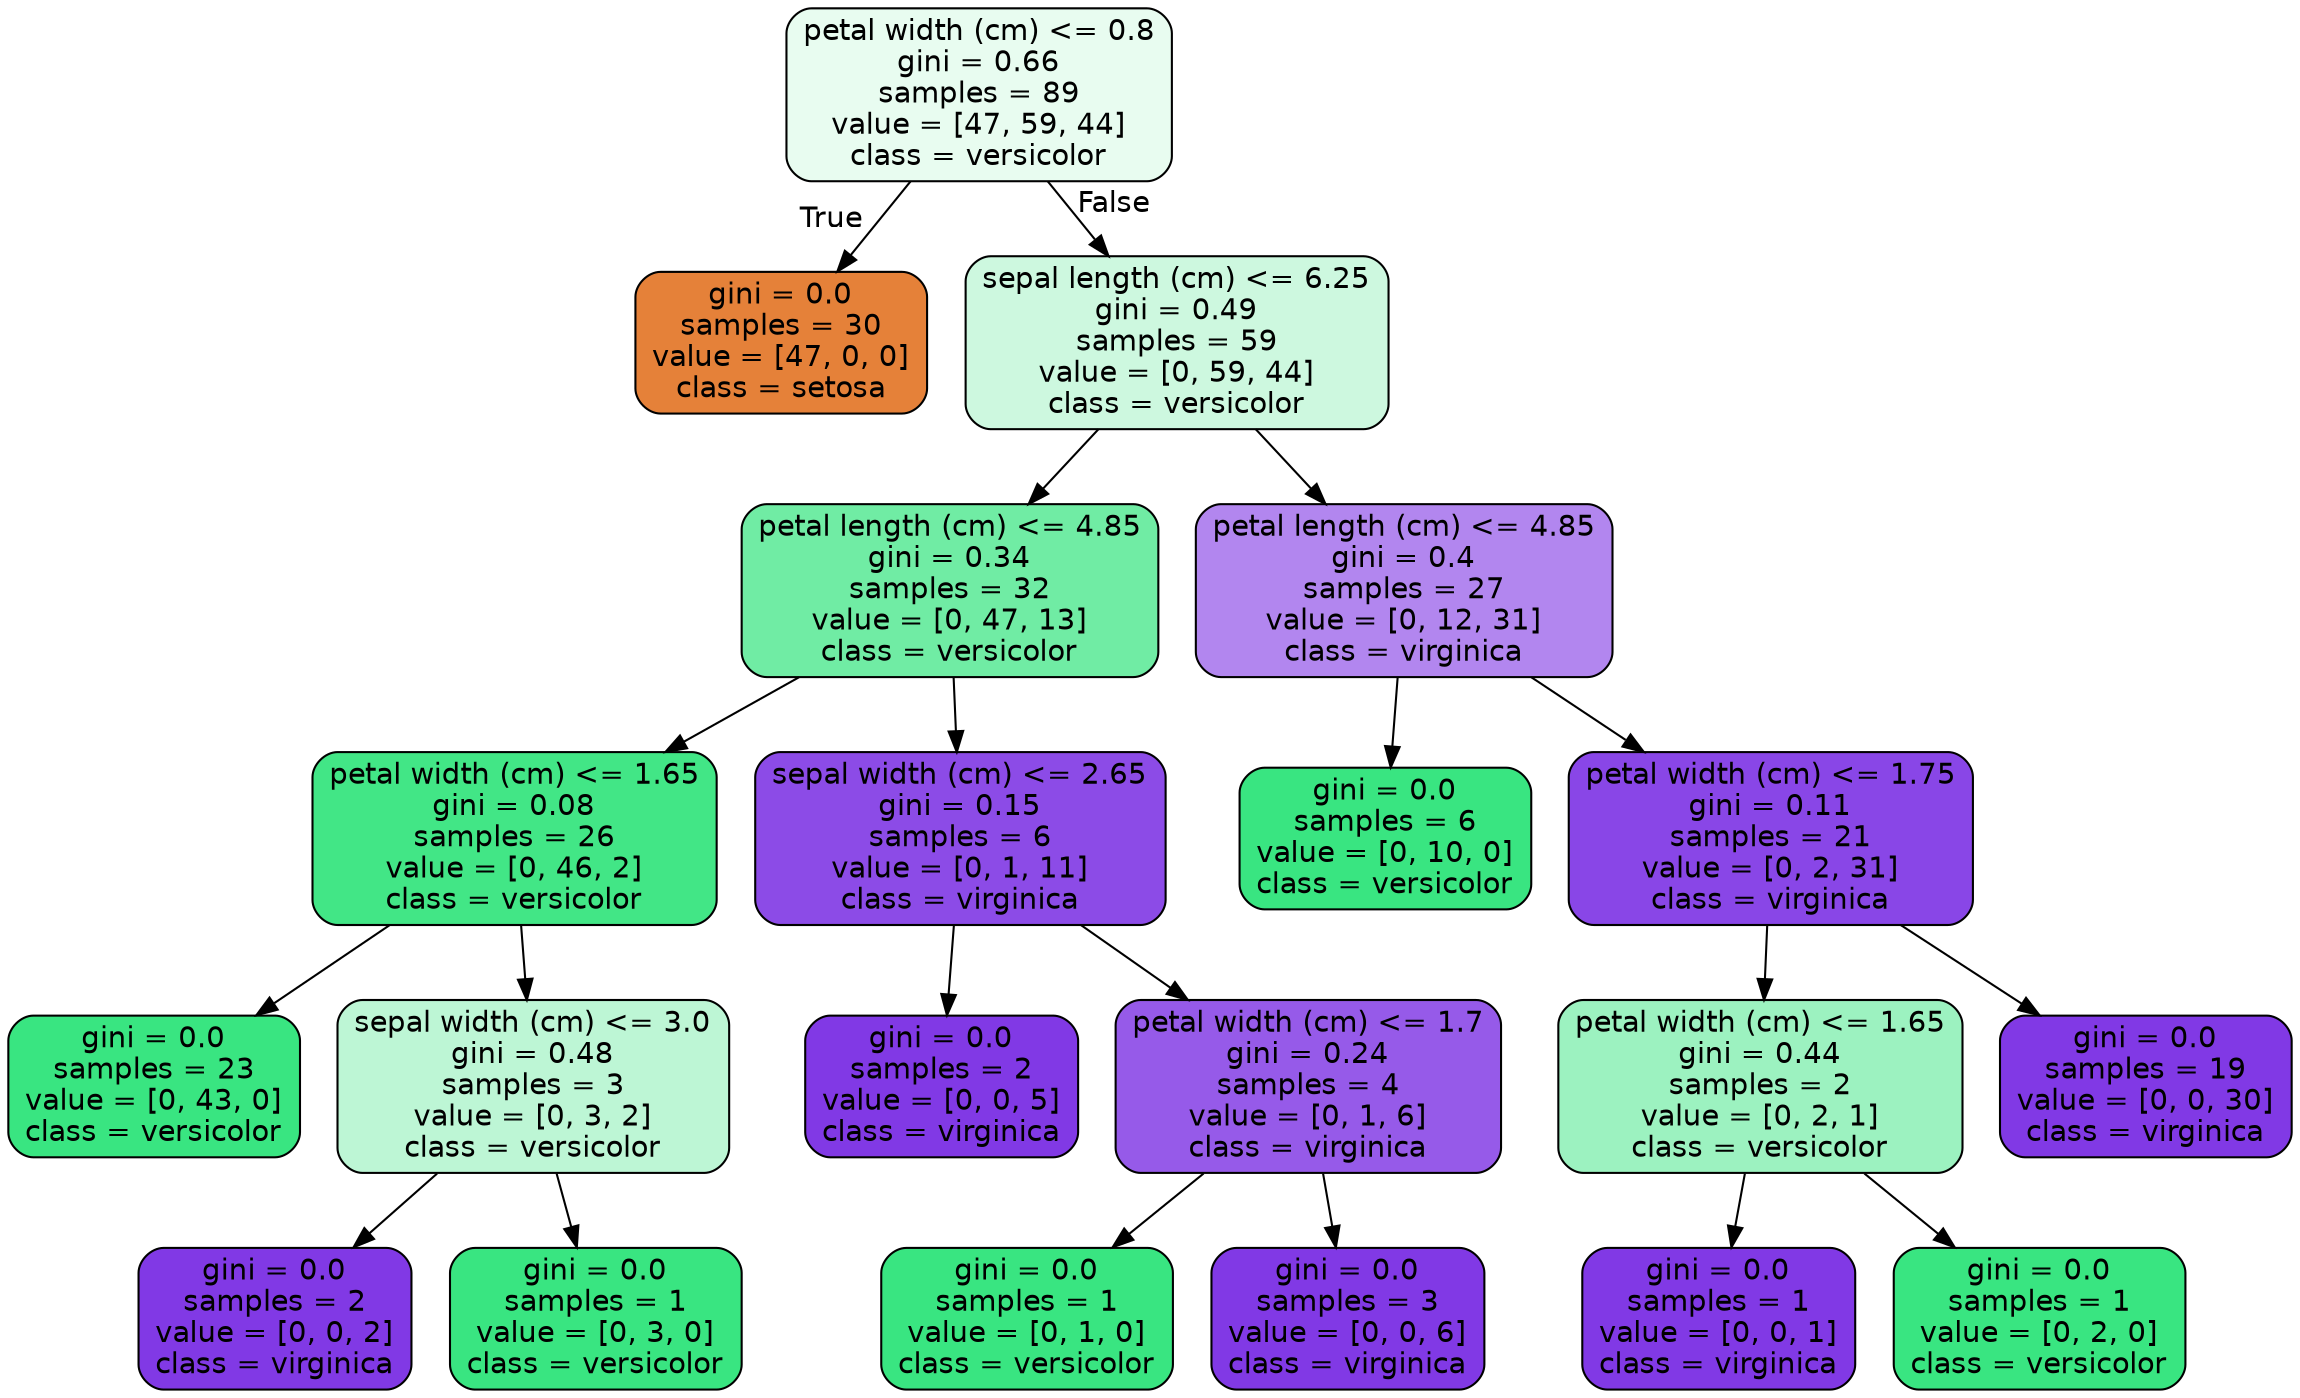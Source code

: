 digraph Tree {
node [shape=box, style="filled, rounded", color="black", fontname="helvetica"] ;
edge [fontname="helvetica"] ;
0 [label="petal width (cm) <= 0.8\ngini = 0.66\nsamples = 89\nvalue = [47, 59, 44]\nclass = versicolor", fillcolor="#e8fcf0"] ;
1 [label="gini = 0.0\nsamples = 30\nvalue = [47, 0, 0]\nclass = setosa", fillcolor="#e58139"] ;
0 -> 1 [labeldistance=2.5, labelangle=45, headlabel="True"] ;
2 [label="sepal length (cm) <= 6.25\ngini = 0.49\nsamples = 59\nvalue = [0, 59, 44]\nclass = versicolor", fillcolor="#cdf8df"] ;
0 -> 2 [labeldistance=2.5, labelangle=-45, headlabel="False"] ;
3 [label="petal length (cm) <= 4.85\ngini = 0.34\nsamples = 32\nvalue = [0, 47, 13]\nclass = versicolor", fillcolor="#70eca4"] ;
2 -> 3 ;
4 [label="petal width (cm) <= 1.65\ngini = 0.08\nsamples = 26\nvalue = [0, 46, 2]\nclass = versicolor", fillcolor="#42e686"] ;
3 -> 4 ;
5 [label="gini = 0.0\nsamples = 23\nvalue = [0, 43, 0]\nclass = versicolor", fillcolor="#39e581"] ;
4 -> 5 ;
6 [label="sepal width (cm) <= 3.0\ngini = 0.48\nsamples = 3\nvalue = [0, 3, 2]\nclass = versicolor", fillcolor="#bdf6d5"] ;
4 -> 6 ;
7 [label="gini = 0.0\nsamples = 2\nvalue = [0, 0, 2]\nclass = virginica", fillcolor="#8139e5"] ;
6 -> 7 ;
8 [label="gini = 0.0\nsamples = 1\nvalue = [0, 3, 0]\nclass = versicolor", fillcolor="#39e581"] ;
6 -> 8 ;
9 [label="sepal width (cm) <= 2.65\ngini = 0.15\nsamples = 6\nvalue = [0, 1, 11]\nclass = virginica", fillcolor="#8c4be7"] ;
3 -> 9 ;
10 [label="gini = 0.0\nsamples = 2\nvalue = [0, 0, 5]\nclass = virginica", fillcolor="#8139e5"] ;
9 -> 10 ;
11 [label="petal width (cm) <= 1.7\ngini = 0.24\nsamples = 4\nvalue = [0, 1, 6]\nclass = virginica", fillcolor="#965ae9"] ;
9 -> 11 ;
12 [label="gini = 0.0\nsamples = 1\nvalue = [0, 1, 0]\nclass = versicolor", fillcolor="#39e581"] ;
11 -> 12 ;
13 [label="gini = 0.0\nsamples = 3\nvalue = [0, 0, 6]\nclass = virginica", fillcolor="#8139e5"] ;
11 -> 13 ;
14 [label="petal length (cm) <= 4.85\ngini = 0.4\nsamples = 27\nvalue = [0, 12, 31]\nclass = virginica", fillcolor="#b286ef"] ;
2 -> 14 ;
15 [label="gini = 0.0\nsamples = 6\nvalue = [0, 10, 0]\nclass = versicolor", fillcolor="#39e581"] ;
14 -> 15 ;
16 [label="petal width (cm) <= 1.75\ngini = 0.11\nsamples = 21\nvalue = [0, 2, 31]\nclass = virginica", fillcolor="#8946e7"] ;
14 -> 16 ;
17 [label="petal width (cm) <= 1.65\ngini = 0.44\nsamples = 2\nvalue = [0, 2, 1]\nclass = versicolor", fillcolor="#9cf2c0"] ;
16 -> 17 ;
18 [label="gini = 0.0\nsamples = 1\nvalue = [0, 0, 1]\nclass = virginica", fillcolor="#8139e5"] ;
17 -> 18 ;
19 [label="gini = 0.0\nsamples = 1\nvalue = [0, 2, 0]\nclass = versicolor", fillcolor="#39e581"] ;
17 -> 19 ;
20 [label="gini = 0.0\nsamples = 19\nvalue = [0, 0, 30]\nclass = virginica", fillcolor="#8139e5"] ;
16 -> 20 ;
}